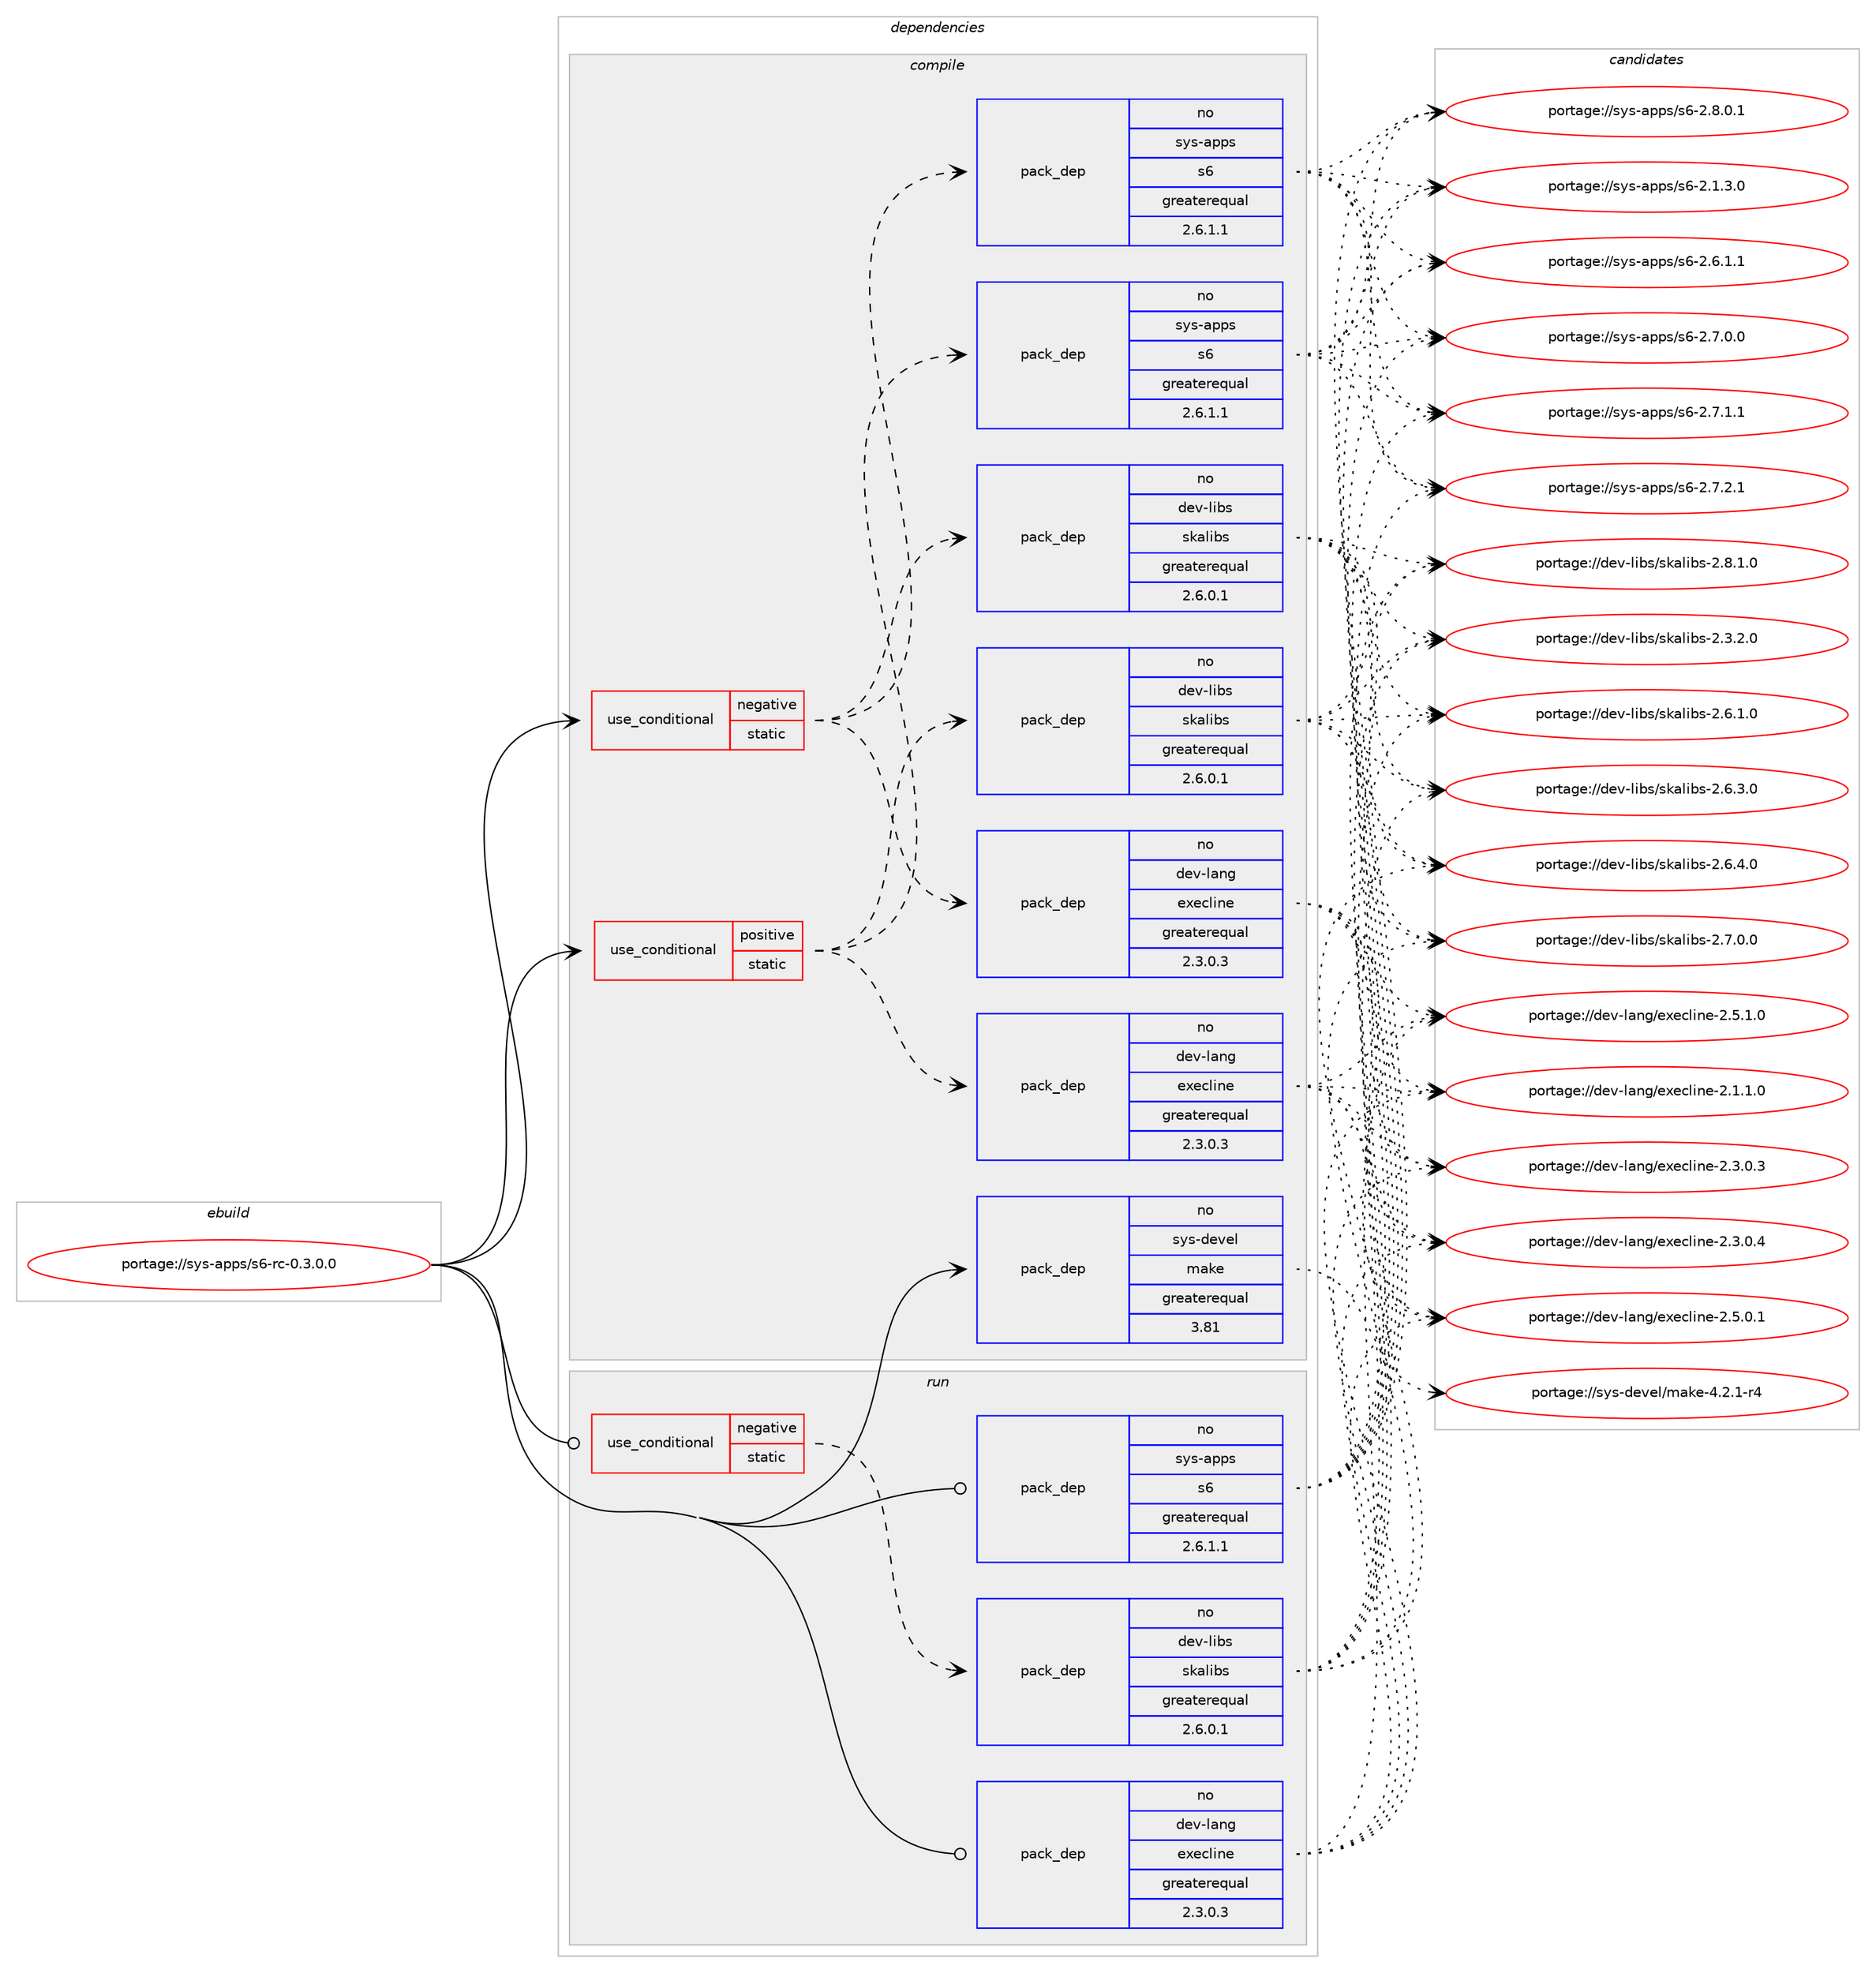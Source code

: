 digraph prolog {

# *************
# Graph options
# *************

newrank=true;
concentrate=true;
compound=true;
graph [rankdir=LR,fontname=Helvetica,fontsize=10,ranksep=1.5];#, ranksep=2.5, nodesep=0.2];
edge  [arrowhead=vee];
node  [fontname=Helvetica,fontsize=10];

# **********
# The ebuild
# **********

subgraph cluster_leftcol {
color=gray;
rank=same;
label=<<i>ebuild</i>>;
id [label="portage://sys-apps/s6-rc-0.3.0.0", color=red, width=4, href="../sys-apps/s6-rc-0.3.0.0.svg"];
}

# ****************
# The dependencies
# ****************

subgraph cluster_midcol {
color=gray;
label=<<i>dependencies</i>>;
subgraph cluster_compile {
fillcolor="#eeeeee";
style=filled;
label=<<i>compile</i>>;
subgraph cond99989 {
dependency410918 [label=<<TABLE BORDER="0" CELLBORDER="1" CELLSPACING="0" CELLPADDING="4"><TR><TD ROWSPAN="3" CELLPADDING="10">use_conditional</TD></TR><TR><TD>negative</TD></TR><TR><TD>static</TD></TR></TABLE>>, shape=none, color=red];
subgraph pack304067 {
dependency410919 [label=<<TABLE BORDER="0" CELLBORDER="1" CELLSPACING="0" CELLPADDING="4" WIDTH="220"><TR><TD ROWSPAN="6" CELLPADDING="30">pack_dep</TD></TR><TR><TD WIDTH="110">no</TD></TR><TR><TD>dev-lang</TD></TR><TR><TD>execline</TD></TR><TR><TD>greaterequal</TD></TR><TR><TD>2.3.0.3</TD></TR></TABLE>>, shape=none, color=blue];
}
dependency410918:e -> dependency410919:w [weight=20,style="dashed",arrowhead="vee"];
subgraph pack304068 {
dependency410920 [label=<<TABLE BORDER="0" CELLBORDER="1" CELLSPACING="0" CELLPADDING="4" WIDTH="220"><TR><TD ROWSPAN="6" CELLPADDING="30">pack_dep</TD></TR><TR><TD WIDTH="110">no</TD></TR><TR><TD>dev-libs</TD></TR><TR><TD>skalibs</TD></TR><TR><TD>greaterequal</TD></TR><TR><TD>2.6.0.1</TD></TR></TABLE>>, shape=none, color=blue];
}
dependency410918:e -> dependency410920:w [weight=20,style="dashed",arrowhead="vee"];
subgraph pack304069 {
dependency410921 [label=<<TABLE BORDER="0" CELLBORDER="1" CELLSPACING="0" CELLPADDING="4" WIDTH="220"><TR><TD ROWSPAN="6" CELLPADDING="30">pack_dep</TD></TR><TR><TD WIDTH="110">no</TD></TR><TR><TD>sys-apps</TD></TR><TR><TD>s6</TD></TR><TR><TD>greaterequal</TD></TR><TR><TD>2.6.1.1</TD></TR></TABLE>>, shape=none, color=blue];
}
dependency410918:e -> dependency410921:w [weight=20,style="dashed",arrowhead="vee"];
}
id:e -> dependency410918:w [weight=20,style="solid",arrowhead="vee"];
subgraph cond99990 {
dependency410922 [label=<<TABLE BORDER="0" CELLBORDER="1" CELLSPACING="0" CELLPADDING="4"><TR><TD ROWSPAN="3" CELLPADDING="10">use_conditional</TD></TR><TR><TD>positive</TD></TR><TR><TD>static</TD></TR></TABLE>>, shape=none, color=red];
subgraph pack304070 {
dependency410923 [label=<<TABLE BORDER="0" CELLBORDER="1" CELLSPACING="0" CELLPADDING="4" WIDTH="220"><TR><TD ROWSPAN="6" CELLPADDING="30">pack_dep</TD></TR><TR><TD WIDTH="110">no</TD></TR><TR><TD>dev-lang</TD></TR><TR><TD>execline</TD></TR><TR><TD>greaterequal</TD></TR><TR><TD>2.3.0.3</TD></TR></TABLE>>, shape=none, color=blue];
}
dependency410922:e -> dependency410923:w [weight=20,style="dashed",arrowhead="vee"];
subgraph pack304071 {
dependency410924 [label=<<TABLE BORDER="0" CELLBORDER="1" CELLSPACING="0" CELLPADDING="4" WIDTH="220"><TR><TD ROWSPAN="6" CELLPADDING="30">pack_dep</TD></TR><TR><TD WIDTH="110">no</TD></TR><TR><TD>dev-libs</TD></TR><TR><TD>skalibs</TD></TR><TR><TD>greaterequal</TD></TR><TR><TD>2.6.0.1</TD></TR></TABLE>>, shape=none, color=blue];
}
dependency410922:e -> dependency410924:w [weight=20,style="dashed",arrowhead="vee"];
subgraph pack304072 {
dependency410925 [label=<<TABLE BORDER="0" CELLBORDER="1" CELLSPACING="0" CELLPADDING="4" WIDTH="220"><TR><TD ROWSPAN="6" CELLPADDING="30">pack_dep</TD></TR><TR><TD WIDTH="110">no</TD></TR><TR><TD>sys-apps</TD></TR><TR><TD>s6</TD></TR><TR><TD>greaterequal</TD></TR><TR><TD>2.6.1.1</TD></TR></TABLE>>, shape=none, color=blue];
}
dependency410922:e -> dependency410925:w [weight=20,style="dashed",arrowhead="vee"];
}
id:e -> dependency410922:w [weight=20,style="solid",arrowhead="vee"];
subgraph pack304073 {
dependency410926 [label=<<TABLE BORDER="0" CELLBORDER="1" CELLSPACING="0" CELLPADDING="4" WIDTH="220"><TR><TD ROWSPAN="6" CELLPADDING="30">pack_dep</TD></TR><TR><TD WIDTH="110">no</TD></TR><TR><TD>sys-devel</TD></TR><TR><TD>make</TD></TR><TR><TD>greaterequal</TD></TR><TR><TD>3.81</TD></TR></TABLE>>, shape=none, color=blue];
}
id:e -> dependency410926:w [weight=20,style="solid",arrowhead="vee"];
}
subgraph cluster_compileandrun {
fillcolor="#eeeeee";
style=filled;
label=<<i>compile and run</i>>;
}
subgraph cluster_run {
fillcolor="#eeeeee";
style=filled;
label=<<i>run</i>>;
subgraph cond99991 {
dependency410927 [label=<<TABLE BORDER="0" CELLBORDER="1" CELLSPACING="0" CELLPADDING="4"><TR><TD ROWSPAN="3" CELLPADDING="10">use_conditional</TD></TR><TR><TD>negative</TD></TR><TR><TD>static</TD></TR></TABLE>>, shape=none, color=red];
subgraph pack304074 {
dependency410928 [label=<<TABLE BORDER="0" CELLBORDER="1" CELLSPACING="0" CELLPADDING="4" WIDTH="220"><TR><TD ROWSPAN="6" CELLPADDING="30">pack_dep</TD></TR><TR><TD WIDTH="110">no</TD></TR><TR><TD>dev-libs</TD></TR><TR><TD>skalibs</TD></TR><TR><TD>greaterequal</TD></TR><TR><TD>2.6.0.1</TD></TR></TABLE>>, shape=none, color=blue];
}
dependency410927:e -> dependency410928:w [weight=20,style="dashed",arrowhead="vee"];
}
id:e -> dependency410927:w [weight=20,style="solid",arrowhead="odot"];
subgraph pack304075 {
dependency410929 [label=<<TABLE BORDER="0" CELLBORDER="1" CELLSPACING="0" CELLPADDING="4" WIDTH="220"><TR><TD ROWSPAN="6" CELLPADDING="30">pack_dep</TD></TR><TR><TD WIDTH="110">no</TD></TR><TR><TD>dev-lang</TD></TR><TR><TD>execline</TD></TR><TR><TD>greaterequal</TD></TR><TR><TD>2.3.0.3</TD></TR></TABLE>>, shape=none, color=blue];
}
id:e -> dependency410929:w [weight=20,style="solid",arrowhead="odot"];
subgraph pack304076 {
dependency410930 [label=<<TABLE BORDER="0" CELLBORDER="1" CELLSPACING="0" CELLPADDING="4" WIDTH="220"><TR><TD ROWSPAN="6" CELLPADDING="30">pack_dep</TD></TR><TR><TD WIDTH="110">no</TD></TR><TR><TD>sys-apps</TD></TR><TR><TD>s6</TD></TR><TR><TD>greaterequal</TD></TR><TR><TD>2.6.1.1</TD></TR></TABLE>>, shape=none, color=blue];
}
id:e -> dependency410930:w [weight=20,style="solid",arrowhead="odot"];
}
}

# **************
# The candidates
# **************

subgraph cluster_choices {
rank=same;
color=gray;
label=<<i>candidates</i>>;

subgraph choice304067 {
color=black;
nodesep=1;
choiceportage100101118451089711010347101120101991081051101014550464946494648 [label="portage://dev-lang/execline-2.1.1.0", color=red, width=4,href="../dev-lang/execline-2.1.1.0.svg"];
choiceportage100101118451089711010347101120101991081051101014550465146484651 [label="portage://dev-lang/execline-2.3.0.3", color=red, width=4,href="../dev-lang/execline-2.3.0.3.svg"];
choiceportage100101118451089711010347101120101991081051101014550465146484652 [label="portage://dev-lang/execline-2.3.0.4", color=red, width=4,href="../dev-lang/execline-2.3.0.4.svg"];
choiceportage100101118451089711010347101120101991081051101014550465346484649 [label="portage://dev-lang/execline-2.5.0.1", color=red, width=4,href="../dev-lang/execline-2.5.0.1.svg"];
choiceportage100101118451089711010347101120101991081051101014550465346494648 [label="portage://dev-lang/execline-2.5.1.0", color=red, width=4,href="../dev-lang/execline-2.5.1.0.svg"];
dependency410919:e -> choiceportage100101118451089711010347101120101991081051101014550464946494648:w [style=dotted,weight="100"];
dependency410919:e -> choiceportage100101118451089711010347101120101991081051101014550465146484651:w [style=dotted,weight="100"];
dependency410919:e -> choiceportage100101118451089711010347101120101991081051101014550465146484652:w [style=dotted,weight="100"];
dependency410919:e -> choiceportage100101118451089711010347101120101991081051101014550465346484649:w [style=dotted,weight="100"];
dependency410919:e -> choiceportage100101118451089711010347101120101991081051101014550465346494648:w [style=dotted,weight="100"];
}
subgraph choice304068 {
color=black;
nodesep=1;
choiceportage10010111845108105981154711510797108105981154550465146504648 [label="portage://dev-libs/skalibs-2.3.2.0", color=red, width=4,href="../dev-libs/skalibs-2.3.2.0.svg"];
choiceportage10010111845108105981154711510797108105981154550465446494648 [label="portage://dev-libs/skalibs-2.6.1.0", color=red, width=4,href="../dev-libs/skalibs-2.6.1.0.svg"];
choiceportage10010111845108105981154711510797108105981154550465446514648 [label="portage://dev-libs/skalibs-2.6.3.0", color=red, width=4,href="../dev-libs/skalibs-2.6.3.0.svg"];
choiceportage10010111845108105981154711510797108105981154550465446524648 [label="portage://dev-libs/skalibs-2.6.4.0", color=red, width=4,href="../dev-libs/skalibs-2.6.4.0.svg"];
choiceportage10010111845108105981154711510797108105981154550465546484648 [label="portage://dev-libs/skalibs-2.7.0.0", color=red, width=4,href="../dev-libs/skalibs-2.7.0.0.svg"];
choiceportage10010111845108105981154711510797108105981154550465646494648 [label="portage://dev-libs/skalibs-2.8.1.0", color=red, width=4,href="../dev-libs/skalibs-2.8.1.0.svg"];
dependency410920:e -> choiceportage10010111845108105981154711510797108105981154550465146504648:w [style=dotted,weight="100"];
dependency410920:e -> choiceportage10010111845108105981154711510797108105981154550465446494648:w [style=dotted,weight="100"];
dependency410920:e -> choiceportage10010111845108105981154711510797108105981154550465446514648:w [style=dotted,weight="100"];
dependency410920:e -> choiceportage10010111845108105981154711510797108105981154550465446524648:w [style=dotted,weight="100"];
dependency410920:e -> choiceportage10010111845108105981154711510797108105981154550465546484648:w [style=dotted,weight="100"];
dependency410920:e -> choiceportage10010111845108105981154711510797108105981154550465646494648:w [style=dotted,weight="100"];
}
subgraph choice304069 {
color=black;
nodesep=1;
choiceportage115121115459711211211547115544550464946514648 [label="portage://sys-apps/s6-2.1.3.0", color=red, width=4,href="../sys-apps/s6-2.1.3.0.svg"];
choiceportage115121115459711211211547115544550465446494649 [label="portage://sys-apps/s6-2.6.1.1", color=red, width=4,href="../sys-apps/s6-2.6.1.1.svg"];
choiceportage115121115459711211211547115544550465546484648 [label="portage://sys-apps/s6-2.7.0.0", color=red, width=4,href="../sys-apps/s6-2.7.0.0.svg"];
choiceportage115121115459711211211547115544550465546494649 [label="portage://sys-apps/s6-2.7.1.1", color=red, width=4,href="../sys-apps/s6-2.7.1.1.svg"];
choiceportage115121115459711211211547115544550465546504649 [label="portage://sys-apps/s6-2.7.2.1", color=red, width=4,href="../sys-apps/s6-2.7.2.1.svg"];
choiceportage115121115459711211211547115544550465646484649 [label="portage://sys-apps/s6-2.8.0.1", color=red, width=4,href="../sys-apps/s6-2.8.0.1.svg"];
dependency410921:e -> choiceportage115121115459711211211547115544550464946514648:w [style=dotted,weight="100"];
dependency410921:e -> choiceportage115121115459711211211547115544550465446494649:w [style=dotted,weight="100"];
dependency410921:e -> choiceportage115121115459711211211547115544550465546484648:w [style=dotted,weight="100"];
dependency410921:e -> choiceportage115121115459711211211547115544550465546494649:w [style=dotted,weight="100"];
dependency410921:e -> choiceportage115121115459711211211547115544550465546504649:w [style=dotted,weight="100"];
dependency410921:e -> choiceportage115121115459711211211547115544550465646484649:w [style=dotted,weight="100"];
}
subgraph choice304070 {
color=black;
nodesep=1;
choiceportage100101118451089711010347101120101991081051101014550464946494648 [label="portage://dev-lang/execline-2.1.1.0", color=red, width=4,href="../dev-lang/execline-2.1.1.0.svg"];
choiceportage100101118451089711010347101120101991081051101014550465146484651 [label="portage://dev-lang/execline-2.3.0.3", color=red, width=4,href="../dev-lang/execline-2.3.0.3.svg"];
choiceportage100101118451089711010347101120101991081051101014550465146484652 [label="portage://dev-lang/execline-2.3.0.4", color=red, width=4,href="../dev-lang/execline-2.3.0.4.svg"];
choiceportage100101118451089711010347101120101991081051101014550465346484649 [label="portage://dev-lang/execline-2.5.0.1", color=red, width=4,href="../dev-lang/execline-2.5.0.1.svg"];
choiceportage100101118451089711010347101120101991081051101014550465346494648 [label="portage://dev-lang/execline-2.5.1.0", color=red, width=4,href="../dev-lang/execline-2.5.1.0.svg"];
dependency410923:e -> choiceportage100101118451089711010347101120101991081051101014550464946494648:w [style=dotted,weight="100"];
dependency410923:e -> choiceportage100101118451089711010347101120101991081051101014550465146484651:w [style=dotted,weight="100"];
dependency410923:e -> choiceportage100101118451089711010347101120101991081051101014550465146484652:w [style=dotted,weight="100"];
dependency410923:e -> choiceportage100101118451089711010347101120101991081051101014550465346484649:w [style=dotted,weight="100"];
dependency410923:e -> choiceportage100101118451089711010347101120101991081051101014550465346494648:w [style=dotted,weight="100"];
}
subgraph choice304071 {
color=black;
nodesep=1;
choiceportage10010111845108105981154711510797108105981154550465146504648 [label="portage://dev-libs/skalibs-2.3.2.0", color=red, width=4,href="../dev-libs/skalibs-2.3.2.0.svg"];
choiceportage10010111845108105981154711510797108105981154550465446494648 [label="portage://dev-libs/skalibs-2.6.1.0", color=red, width=4,href="../dev-libs/skalibs-2.6.1.0.svg"];
choiceportage10010111845108105981154711510797108105981154550465446514648 [label="portage://dev-libs/skalibs-2.6.3.0", color=red, width=4,href="../dev-libs/skalibs-2.6.3.0.svg"];
choiceportage10010111845108105981154711510797108105981154550465446524648 [label="portage://dev-libs/skalibs-2.6.4.0", color=red, width=4,href="../dev-libs/skalibs-2.6.4.0.svg"];
choiceportage10010111845108105981154711510797108105981154550465546484648 [label="portage://dev-libs/skalibs-2.7.0.0", color=red, width=4,href="../dev-libs/skalibs-2.7.0.0.svg"];
choiceportage10010111845108105981154711510797108105981154550465646494648 [label="portage://dev-libs/skalibs-2.8.1.0", color=red, width=4,href="../dev-libs/skalibs-2.8.1.0.svg"];
dependency410924:e -> choiceportage10010111845108105981154711510797108105981154550465146504648:w [style=dotted,weight="100"];
dependency410924:e -> choiceportage10010111845108105981154711510797108105981154550465446494648:w [style=dotted,weight="100"];
dependency410924:e -> choiceportage10010111845108105981154711510797108105981154550465446514648:w [style=dotted,weight="100"];
dependency410924:e -> choiceportage10010111845108105981154711510797108105981154550465446524648:w [style=dotted,weight="100"];
dependency410924:e -> choiceportage10010111845108105981154711510797108105981154550465546484648:w [style=dotted,weight="100"];
dependency410924:e -> choiceportage10010111845108105981154711510797108105981154550465646494648:w [style=dotted,weight="100"];
}
subgraph choice304072 {
color=black;
nodesep=1;
choiceportage115121115459711211211547115544550464946514648 [label="portage://sys-apps/s6-2.1.3.0", color=red, width=4,href="../sys-apps/s6-2.1.3.0.svg"];
choiceportage115121115459711211211547115544550465446494649 [label="portage://sys-apps/s6-2.6.1.1", color=red, width=4,href="../sys-apps/s6-2.6.1.1.svg"];
choiceportage115121115459711211211547115544550465546484648 [label="portage://sys-apps/s6-2.7.0.0", color=red, width=4,href="../sys-apps/s6-2.7.0.0.svg"];
choiceportage115121115459711211211547115544550465546494649 [label="portage://sys-apps/s6-2.7.1.1", color=red, width=4,href="../sys-apps/s6-2.7.1.1.svg"];
choiceportage115121115459711211211547115544550465546504649 [label="portage://sys-apps/s6-2.7.2.1", color=red, width=4,href="../sys-apps/s6-2.7.2.1.svg"];
choiceportage115121115459711211211547115544550465646484649 [label="portage://sys-apps/s6-2.8.0.1", color=red, width=4,href="../sys-apps/s6-2.8.0.1.svg"];
dependency410925:e -> choiceportage115121115459711211211547115544550464946514648:w [style=dotted,weight="100"];
dependency410925:e -> choiceportage115121115459711211211547115544550465446494649:w [style=dotted,weight="100"];
dependency410925:e -> choiceportage115121115459711211211547115544550465546484648:w [style=dotted,weight="100"];
dependency410925:e -> choiceportage115121115459711211211547115544550465546494649:w [style=dotted,weight="100"];
dependency410925:e -> choiceportage115121115459711211211547115544550465546504649:w [style=dotted,weight="100"];
dependency410925:e -> choiceportage115121115459711211211547115544550465646484649:w [style=dotted,weight="100"];
}
subgraph choice304073 {
color=black;
nodesep=1;
choiceportage1151211154510010111810110847109971071014552465046494511452 [label="portage://sys-devel/make-4.2.1-r4", color=red, width=4,href="../sys-devel/make-4.2.1-r4.svg"];
dependency410926:e -> choiceportage1151211154510010111810110847109971071014552465046494511452:w [style=dotted,weight="100"];
}
subgraph choice304074 {
color=black;
nodesep=1;
choiceportage10010111845108105981154711510797108105981154550465146504648 [label="portage://dev-libs/skalibs-2.3.2.0", color=red, width=4,href="../dev-libs/skalibs-2.3.2.0.svg"];
choiceportage10010111845108105981154711510797108105981154550465446494648 [label="portage://dev-libs/skalibs-2.6.1.0", color=red, width=4,href="../dev-libs/skalibs-2.6.1.0.svg"];
choiceportage10010111845108105981154711510797108105981154550465446514648 [label="portage://dev-libs/skalibs-2.6.3.0", color=red, width=4,href="../dev-libs/skalibs-2.6.3.0.svg"];
choiceportage10010111845108105981154711510797108105981154550465446524648 [label="portage://dev-libs/skalibs-2.6.4.0", color=red, width=4,href="../dev-libs/skalibs-2.6.4.0.svg"];
choiceportage10010111845108105981154711510797108105981154550465546484648 [label="portage://dev-libs/skalibs-2.7.0.0", color=red, width=4,href="../dev-libs/skalibs-2.7.0.0.svg"];
choiceportage10010111845108105981154711510797108105981154550465646494648 [label="portage://dev-libs/skalibs-2.8.1.0", color=red, width=4,href="../dev-libs/skalibs-2.8.1.0.svg"];
dependency410928:e -> choiceportage10010111845108105981154711510797108105981154550465146504648:w [style=dotted,weight="100"];
dependency410928:e -> choiceportage10010111845108105981154711510797108105981154550465446494648:w [style=dotted,weight="100"];
dependency410928:e -> choiceportage10010111845108105981154711510797108105981154550465446514648:w [style=dotted,weight="100"];
dependency410928:e -> choiceportage10010111845108105981154711510797108105981154550465446524648:w [style=dotted,weight="100"];
dependency410928:e -> choiceportage10010111845108105981154711510797108105981154550465546484648:w [style=dotted,weight="100"];
dependency410928:e -> choiceportage10010111845108105981154711510797108105981154550465646494648:w [style=dotted,weight="100"];
}
subgraph choice304075 {
color=black;
nodesep=1;
choiceportage100101118451089711010347101120101991081051101014550464946494648 [label="portage://dev-lang/execline-2.1.1.0", color=red, width=4,href="../dev-lang/execline-2.1.1.0.svg"];
choiceportage100101118451089711010347101120101991081051101014550465146484651 [label="portage://dev-lang/execline-2.3.0.3", color=red, width=4,href="../dev-lang/execline-2.3.0.3.svg"];
choiceportage100101118451089711010347101120101991081051101014550465146484652 [label="portage://dev-lang/execline-2.3.0.4", color=red, width=4,href="../dev-lang/execline-2.3.0.4.svg"];
choiceportage100101118451089711010347101120101991081051101014550465346484649 [label="portage://dev-lang/execline-2.5.0.1", color=red, width=4,href="../dev-lang/execline-2.5.0.1.svg"];
choiceportage100101118451089711010347101120101991081051101014550465346494648 [label="portage://dev-lang/execline-2.5.1.0", color=red, width=4,href="../dev-lang/execline-2.5.1.0.svg"];
dependency410929:e -> choiceportage100101118451089711010347101120101991081051101014550464946494648:w [style=dotted,weight="100"];
dependency410929:e -> choiceportage100101118451089711010347101120101991081051101014550465146484651:w [style=dotted,weight="100"];
dependency410929:e -> choiceportage100101118451089711010347101120101991081051101014550465146484652:w [style=dotted,weight="100"];
dependency410929:e -> choiceportage100101118451089711010347101120101991081051101014550465346484649:w [style=dotted,weight="100"];
dependency410929:e -> choiceportage100101118451089711010347101120101991081051101014550465346494648:w [style=dotted,weight="100"];
}
subgraph choice304076 {
color=black;
nodesep=1;
choiceportage115121115459711211211547115544550464946514648 [label="portage://sys-apps/s6-2.1.3.0", color=red, width=4,href="../sys-apps/s6-2.1.3.0.svg"];
choiceportage115121115459711211211547115544550465446494649 [label="portage://sys-apps/s6-2.6.1.1", color=red, width=4,href="../sys-apps/s6-2.6.1.1.svg"];
choiceportage115121115459711211211547115544550465546484648 [label="portage://sys-apps/s6-2.7.0.0", color=red, width=4,href="../sys-apps/s6-2.7.0.0.svg"];
choiceportage115121115459711211211547115544550465546494649 [label="portage://sys-apps/s6-2.7.1.1", color=red, width=4,href="../sys-apps/s6-2.7.1.1.svg"];
choiceportage115121115459711211211547115544550465546504649 [label="portage://sys-apps/s6-2.7.2.1", color=red, width=4,href="../sys-apps/s6-2.7.2.1.svg"];
choiceportage115121115459711211211547115544550465646484649 [label="portage://sys-apps/s6-2.8.0.1", color=red, width=4,href="../sys-apps/s6-2.8.0.1.svg"];
dependency410930:e -> choiceportage115121115459711211211547115544550464946514648:w [style=dotted,weight="100"];
dependency410930:e -> choiceportage115121115459711211211547115544550465446494649:w [style=dotted,weight="100"];
dependency410930:e -> choiceportage115121115459711211211547115544550465546484648:w [style=dotted,weight="100"];
dependency410930:e -> choiceportage115121115459711211211547115544550465546494649:w [style=dotted,weight="100"];
dependency410930:e -> choiceportage115121115459711211211547115544550465546504649:w [style=dotted,weight="100"];
dependency410930:e -> choiceportage115121115459711211211547115544550465646484649:w [style=dotted,weight="100"];
}
}

}

